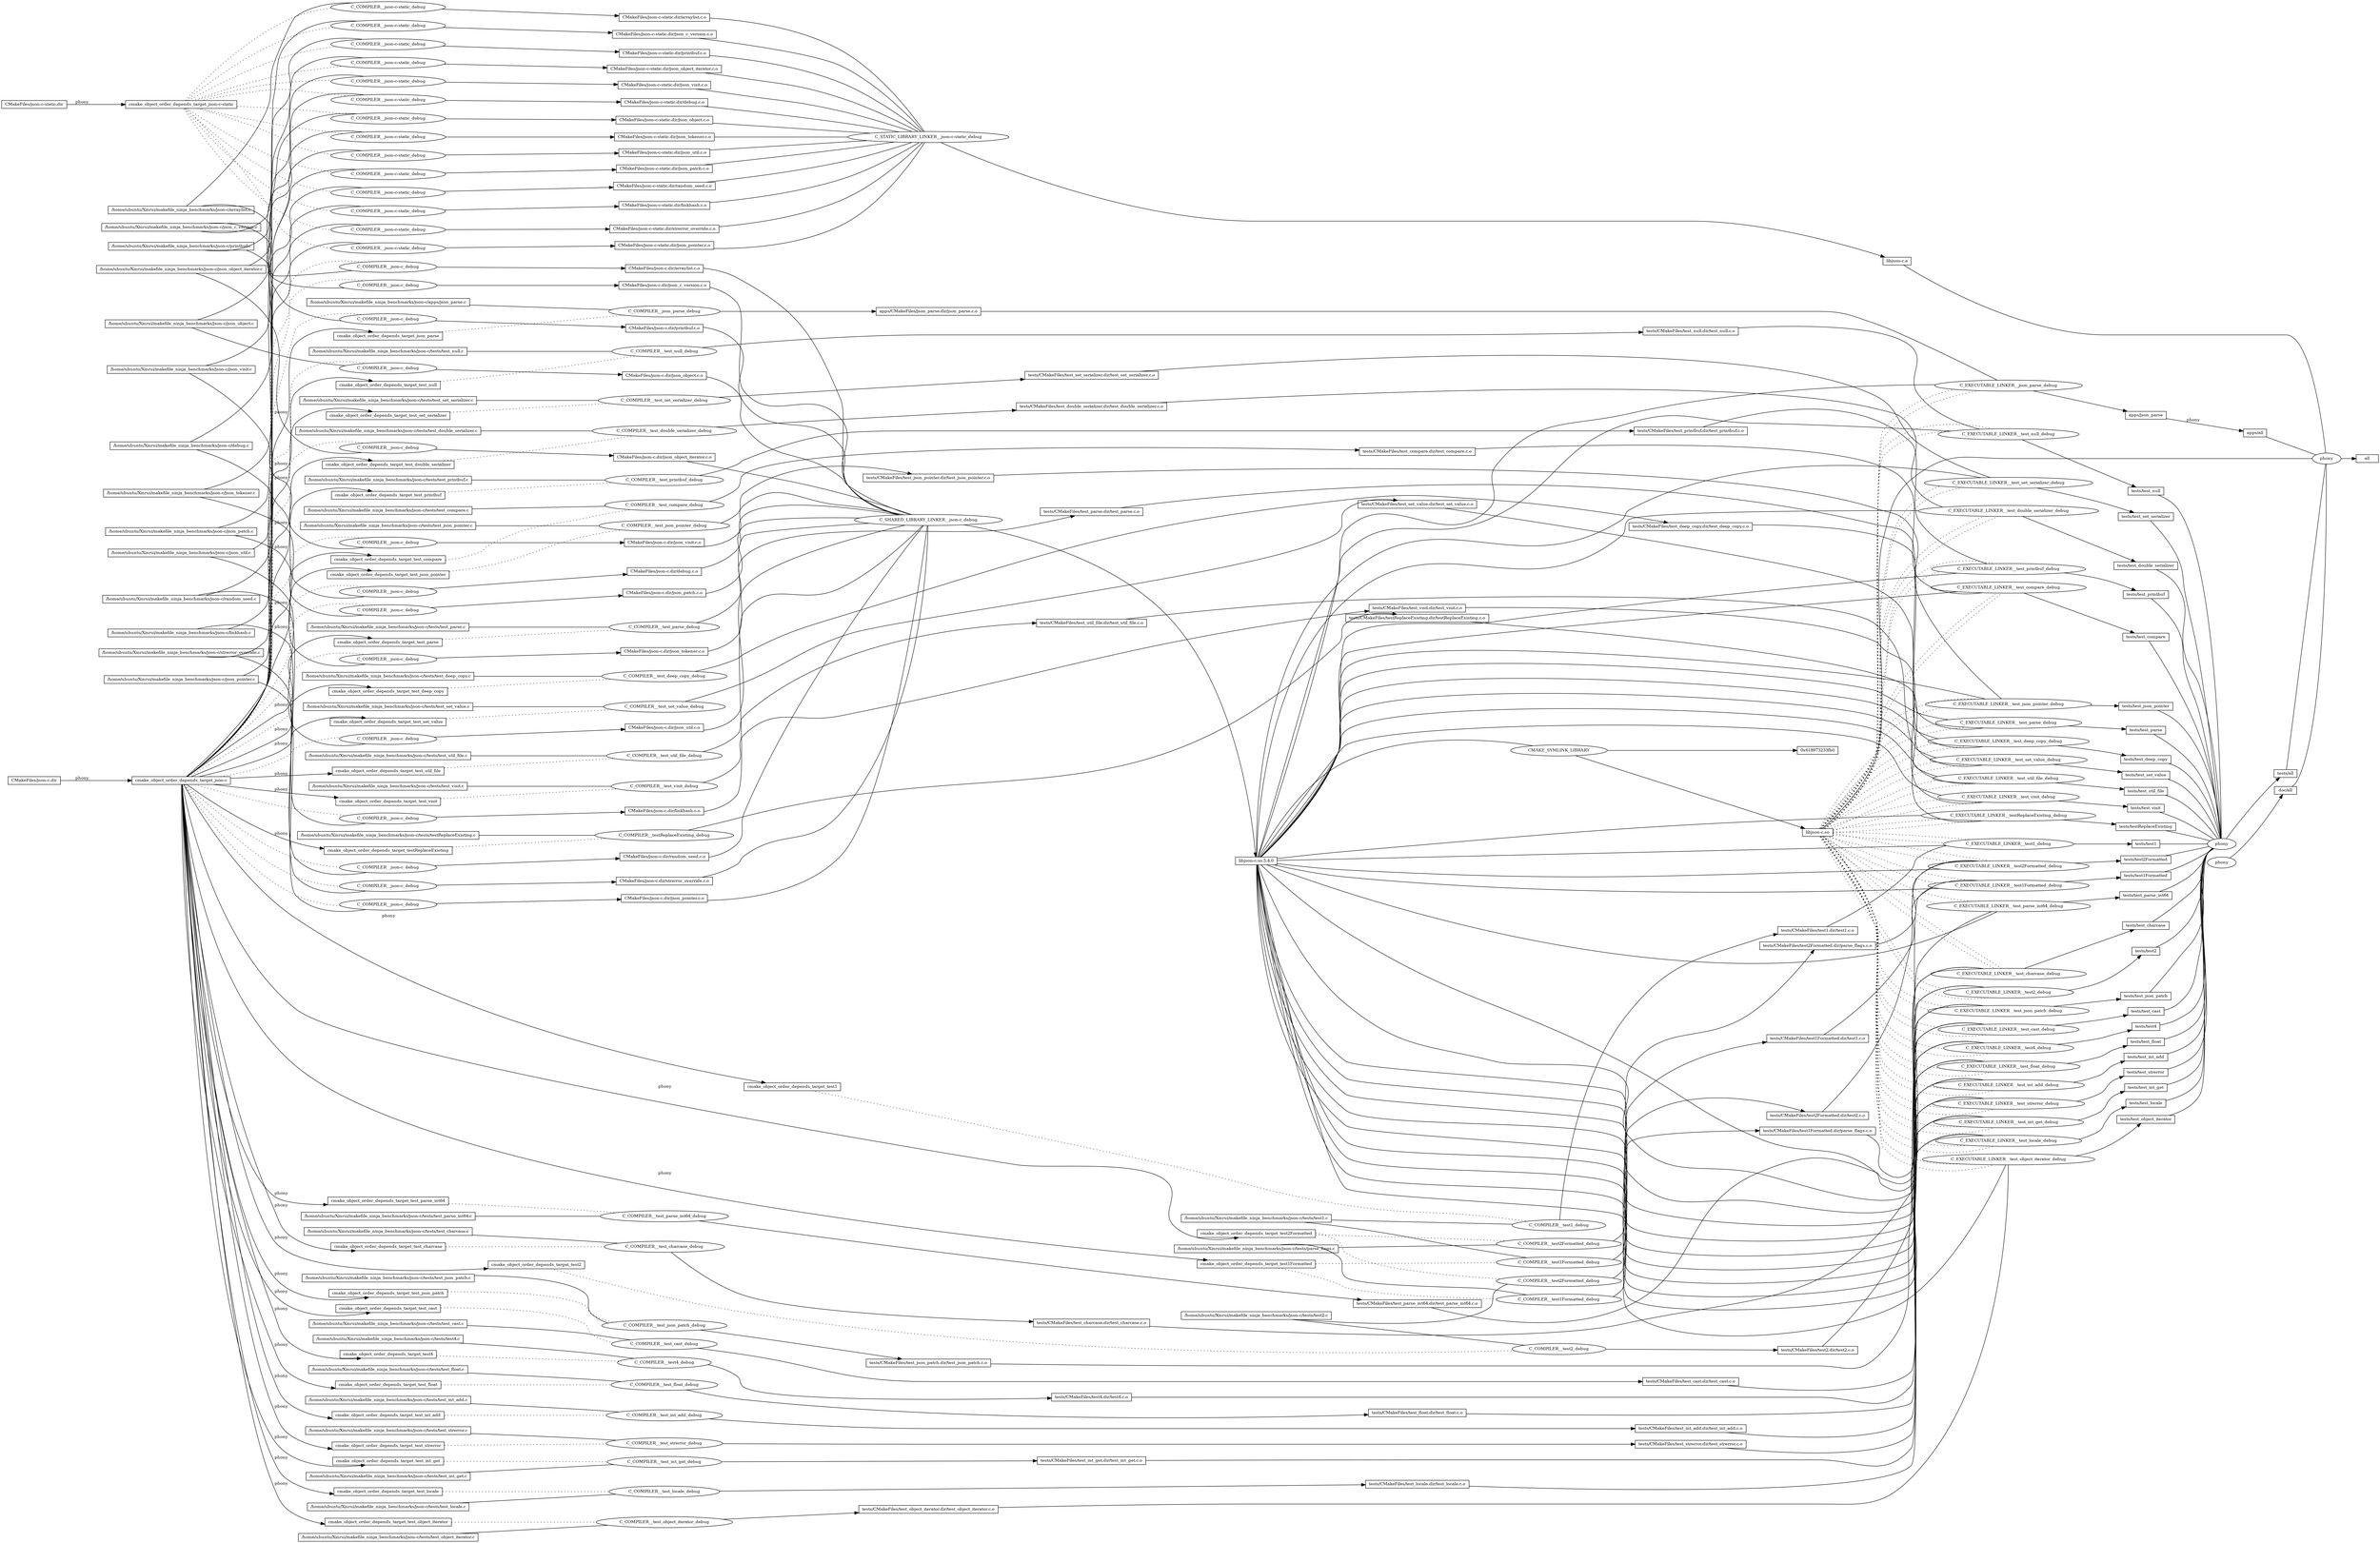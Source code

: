 digraph ninja {
rankdir="LR"
node [fontsize=10, shape=box, height=0.25]
edge [fontsize=10]
"0x61897323d120" [label="all"]
"0x618973279830" [label="phony", shape=ellipse]
"0x618973279830" -> "0x61897323d120"
"0x618973234030" -> "0x618973279830" [arrowhead=none]
"0x61897323c9c0" -> "0x618973279830" [arrowhead=none]
"0x6189732471f0" -> "0x618973279830" [arrowhead=none]
"0x61897326ea20" -> "0x618973279830" [arrowhead=none]
"0x618973273180" -> "0x618973279830" [arrowhead=none]
"0x618973234030" [label="libjson-c.so"]
"0x618973233ee0" [label="CMAKE_SYMLINK_LIBRARY", shape=ellipse]
"0x618973233ee0" -> "0x618973233fb0"
"0x618973233ee0" -> "0x618973234030"
"0x6189732334d0" -> "0x618973233ee0" [arrowhead=none]
"0x6189732334d0" [label="libjson-c.so.5.4.0"]
"0x6189732332e0" [label="C_SHARED_LIBRARY_LINKER__json-c_debug", shape=ellipse]
"0x6189732332e0" -> "0x6189732334d0"
"0x61897322ab50" -> "0x6189732332e0" [arrowhead=none]
"0x61897322b510" -> "0x6189732332e0" [arrowhead=none]
"0x61897322be20" -> "0x6189732332e0" [arrowhead=none]
"0x61897322c990" -> "0x6189732332e0" [arrowhead=none]
"0x61897322d260" -> "0x6189732332e0" [arrowhead=none]
"0x61897322dc20" -> "0x6189732332e0" [arrowhead=none]
"0x61897322e580" -> "0x6189732332e0" [arrowhead=none]
"0x61897322ee90" -> "0x6189732332e0" [arrowhead=none]
"0x61897322f7a0" -> "0x6189732332e0" [arrowhead=none]
"0x618973230140" -> "0x6189732332e0" [arrowhead=none]
"0x618973230a00" -> "0x6189732332e0" [arrowhead=none]
"0x618973231330" -> "0x6189732332e0" [arrowhead=none]
"0x618973231c60" -> "0x6189732332e0" [arrowhead=none]
"0x618973232570" -> "0x6189732332e0" [arrowhead=none]
"0x61897322ab50" [label="CMakeFiles/json-c.dir/arraylist.c.o"]
"0x61897322afa0" [label="C_COMPILER__json-c_debug", shape=ellipse]
"0x61897322afa0" -> "0x61897322ab50"
"0x61897322b0f0" -> "0x61897322afa0" [arrowhead=none]
"0x61897322a600" -> "0x61897322afa0" [arrowhead=none style=dotted]
"0x61897322b0f0" [label="/home/ubuntu/Xinrui/makefile_ninja_benchmarks/json-c/arraylist.c"]
"0x61897322a600" [label="cmake_object_order_depends_target_json-c"]
"0x61897322a720" -> "0x61897322a600" [label=" phony"]
"0x61897322a720" [label="CMakeFiles/json-c.dir"]
"0x61897322b510" [label="CMakeFiles/json-c.dir/debug.c.o"]
"0x61897322b920" [label="C_COMPILER__json-c_debug", shape=ellipse]
"0x61897322b920" -> "0x61897322b510"
"0x61897322ba20" -> "0x61897322b920" [arrowhead=none]
"0x61897322a600" -> "0x61897322b920" [arrowhead=none style=dotted]
"0x61897322ba20" [label="/home/ubuntu/Xinrui/makefile_ninja_benchmarks/json-c/debug.c"]
"0x61897322be20" [label="CMakeFiles/json-c.dir/json_c_version.c.o"]
"0x61897322c210" [label="C_COMPILER__json-c_debug", shape=ellipse]
"0x61897322c210" -> "0x61897322be20"
"0x61897322c530" -> "0x61897322c210" [arrowhead=none]
"0x61897322a600" -> "0x61897322c210" [arrowhead=none style=dotted]
"0x61897322c530" [label="/home/ubuntu/Xinrui/makefile_ninja_benchmarks/json-c/json_c_version.c"]
"0x61897322c990" [label="CMakeFiles/json-c.dir/json_object.c.o"]
"0x61897322cd80" [label="C_COMPILER__json-c_debug", shape=ellipse]
"0x61897322cd80" -> "0x61897322c990"
"0x61897322ce80" -> "0x61897322cd80" [arrowhead=none]
"0x61897322a600" -> "0x61897322cd80" [arrowhead=none style=dotted]
"0x61897322ce80" [label="/home/ubuntu/Xinrui/makefile_ninja_benchmarks/json-c/json_object.c"]
"0x61897322d260" [label="CMakeFiles/json-c.dir/json_object_iterator.c.o"]
"0x61897322d670" [label="C_COMPILER__json-c_debug", shape=ellipse]
"0x61897322d670" -> "0x61897322d260"
"0x61897322d840" -> "0x61897322d670" [arrowhead=none]
"0x61897322a600" -> "0x61897322d670" [arrowhead=none style=dotted]
"0x61897322d840" [label="/home/ubuntu/Xinrui/makefile_ninja_benchmarks/json-c/json_object_iterator.c"]
"0x61897322dc20" [label="CMakeFiles/json-c.dir/json_tokener.c.o"]
"0x61897322e030" [label="C_COMPILER__json-c_debug", shape=ellipse]
"0x61897322e030" -> "0x61897322dc20"
"0x61897322e180" -> "0x61897322e030" [arrowhead=none]
"0x61897322a600" -> "0x61897322e030" [arrowhead=none style=dotted]
"0x61897322e180" [label="/home/ubuntu/Xinrui/makefile_ninja_benchmarks/json-c/json_tokener.c"]
"0x61897322e580" [label="CMakeFiles/json-c.dir/json_util.c.o"]
"0x61897322e990" [label="C_COMPILER__json-c_debug", shape=ellipse]
"0x61897322e990" -> "0x61897322e580"
"0x61897322ea90" -> "0x61897322e990" [arrowhead=none]
"0x61897322a600" -> "0x61897322e990" [arrowhead=none style=dotted]
"0x61897322ea90" [label="/home/ubuntu/Xinrui/makefile_ninja_benchmarks/json-c/json_util.c"]
"0x61897322ee90" [label="CMakeFiles/json-c.dir/json_visit.c.o"]
"0x61897322f2a0" [label="C_COMPILER__json-c_debug", shape=ellipse]
"0x61897322f2a0" -> "0x61897322ee90"
"0x61897322f3a0" -> "0x61897322f2a0" [arrowhead=none]
"0x61897322a600" -> "0x61897322f2a0" [arrowhead=none style=dotted]
"0x61897322f3a0" [label="/home/ubuntu/Xinrui/makefile_ninja_benchmarks/json-c/json_visit.c"]
"0x61897322f7a0" [label="CMakeFiles/json-c.dir/linkhash.c.o"]
"0x61897322fbb0" [label="C_COMPILER__json-c_debug", shape=ellipse]
"0x61897322fbb0" -> "0x61897322f7a0"
"0x61897322fcb0" -> "0x61897322fbb0" [arrowhead=none]
"0x61897322a600" -> "0x61897322fbb0" [arrowhead=none style=dotted]
"0x61897322fcb0" [label="/home/ubuntu/Xinrui/makefile_ninja_benchmarks/json-c/linkhash.c"]
"0x618973230140" [label="CMakeFiles/json-c.dir/printbuf.c.o"]
"0x618973230550" [label="C_COMPILER__json-c_debug", shape=ellipse]
"0x618973230550" -> "0x618973230140"
"0x618973230650" -> "0x618973230550" [arrowhead=none]
"0x61897322a600" -> "0x618973230550" [arrowhead=none style=dotted]
"0x618973230650" [label="/home/ubuntu/Xinrui/makefile_ninja_benchmarks/json-c/printbuf.c"]
"0x618973230a00" [label="CMakeFiles/json-c.dir/random_seed.c.o"]
"0x618973230e10" [label="C_COMPILER__json-c_debug", shape=ellipse]
"0x618973230e10" -> "0x618973230a00"
"0x618973230f10" -> "0x618973230e10" [arrowhead=none]
"0x61897322a600" -> "0x618973230e10" [arrowhead=none style=dotted]
"0x618973230f10" [label="/home/ubuntu/Xinrui/makefile_ninja_benchmarks/json-c/random_seed.c"]
"0x618973231330" [label="CMakeFiles/json-c.dir/strerror_override.c.o"]
"0x618973231740" [label="C_COMPILER__json-c_debug", shape=ellipse]
"0x618973231740" -> "0x618973231330"
"0x618973231850" -> "0x618973231740" [arrowhead=none]
"0x61897322a600" -> "0x618973231740" [arrowhead=none style=dotted]
"0x618973231850" [label="/home/ubuntu/Xinrui/makefile_ninja_benchmarks/json-c/strerror_override.c"]
"0x618973231c60" [label="CMakeFiles/json-c.dir/json_pointer.c.o"]
"0x618973232070" [label="C_COMPILER__json-c_debug", shape=ellipse]
"0x618973232070" -> "0x618973231c60"
"0x618973232170" -> "0x618973232070" [arrowhead=none]
"0x61897322a600" -> "0x618973232070" [arrowhead=none style=dotted]
"0x618973232170" [label="/home/ubuntu/Xinrui/makefile_ninja_benchmarks/json-c/json_pointer.c"]
"0x618973232570" [label="CMakeFiles/json-c.dir/json_patch.c.o"]
"0x618973232980" [label="C_COMPILER__json-c_debug", shape=ellipse]
"0x618973232980" -> "0x618973232570"
"0x618973232a80" -> "0x618973232980" [arrowhead=none]
"0x61897322a600" -> "0x618973232980" [arrowhead=none style=dotted]
"0x618973232a80" [label="/home/ubuntu/Xinrui/makefile_ninja_benchmarks/json-c/json_patch.c"]
"0x61897323c9c0" [label="libjson-c.a"]
"0x61897323c420" [label="C_STATIC_LIBRARY_LINKER__json-c-static_debug", shape=ellipse]
"0x61897323c420" -> "0x61897323c9c0"
"0x6189732345f0" -> "0x61897323c420" [arrowhead=none]
"0x618973234d90" -> "0x61897323c420" [arrowhead=none]
"0x618973235570" -> "0x61897323c420" [arrowhead=none]
"0x618973235d30" -> "0x61897323c420" [arrowhead=none]
"0x6189732364d0" -> "0x61897323c420" [arrowhead=none]
"0x618973236cf0" -> "0x61897323c420" [arrowhead=none]
"0x6189732374e0" -> "0x61897323c420" [arrowhead=none]
"0x618973237d00" -> "0x61897323c420" [arrowhead=none]
"0x618973238520" -> "0x61897323c420" [arrowhead=none]
"0x618973238dd0" -> "0x61897323c420" [arrowhead=none]
"0x61897320c2f0" -> "0x61897323c420" [arrowhead=none]
"0x61897323abb0" -> "0x61897323c420" [arrowhead=none]
"0x61897323b3d0" -> "0x61897323c420" [arrowhead=none]
"0x61897323bbf0" -> "0x61897323c420" [arrowhead=none]
"0x6189732345f0" [label="CMakeFiles/json-c-static.dir/arraylist.c.o"]
"0x618973234990" [label="C_COMPILER__json-c-static_debug", shape=ellipse]
"0x618973234990" -> "0x6189732345f0"
"0x61897322b0f0" -> "0x618973234990" [arrowhead=none]
"0x6189732341c0" -> "0x618973234990" [arrowhead=none style=dotted]
"0x6189732341c0" [label="cmake_object_order_depends_target_json-c-static"]
"0x618973234260" -> "0x6189732341c0" [label=" phony"]
"0x618973234260" [label="CMakeFiles/json-c-static.dir"]
"0x618973234d90" [label="CMakeFiles/json-c-static.dir/debug.c.o"]
"0x618973235130" [label="C_COMPILER__json-c-static_debug", shape=ellipse]
"0x618973235130" -> "0x618973234d90"
"0x61897322ba20" -> "0x618973235130" [arrowhead=none]
"0x6189732341c0" -> "0x618973235130" [arrowhead=none style=dotted]
"0x618973235570" [label="CMakeFiles/json-c-static.dir/json_c_version.c.o"]
"0x6189732358f0" [label="C_COMPILER__json-c-static_debug", shape=ellipse]
"0x6189732358f0" -> "0x618973235570"
"0x61897322c530" -> "0x6189732358f0" [arrowhead=none]
"0x6189732341c0" -> "0x6189732358f0" [arrowhead=none style=dotted]
"0x618973235d30" [label="CMakeFiles/json-c-static.dir/json_object.c.o"]
"0x6189732360b0" [label="C_COMPILER__json-c-static_debug", shape=ellipse]
"0x6189732360b0" -> "0x618973235d30"
"0x61897322ce80" -> "0x6189732360b0" [arrowhead=none]
"0x6189732341c0" -> "0x6189732360b0" [arrowhead=none style=dotted]
"0x6189732364d0" [label="CMakeFiles/json-c-static.dir/json_object_iterator.c.o"]
"0x6189732368b0" [label="C_COMPILER__json-c-static_debug", shape=ellipse]
"0x6189732368b0" -> "0x6189732364d0"
"0x61897322d840" -> "0x6189732368b0" [arrowhead=none]
"0x6189732341c0" -> "0x6189732368b0" [arrowhead=none style=dotted]
"0x618973236cf0" [label="CMakeFiles/json-c-static.dir/json_tokener.c.o"]
"0x6189732370a0" [label="C_COMPILER__json-c-static_debug", shape=ellipse]
"0x6189732370a0" -> "0x618973236cf0"
"0x61897322e180" -> "0x6189732370a0" [arrowhead=none]
"0x6189732341c0" -> "0x6189732370a0" [arrowhead=none style=dotted]
"0x6189732374e0" [label="CMakeFiles/json-c-static.dir/json_util.c.o"]
"0x6189732378c0" [label="C_COMPILER__json-c-static_debug", shape=ellipse]
"0x6189732378c0" -> "0x6189732374e0"
"0x61897322ea90" -> "0x6189732378c0" [arrowhead=none]
"0x6189732341c0" -> "0x6189732378c0" [arrowhead=none style=dotted]
"0x618973237d00" [label="CMakeFiles/json-c-static.dir/json_visit.c.o"]
"0x6189732380e0" [label="C_COMPILER__json-c-static_debug", shape=ellipse]
"0x6189732380e0" -> "0x618973237d00"
"0x61897322f3a0" -> "0x6189732380e0" [arrowhead=none]
"0x6189732341c0" -> "0x6189732380e0" [arrowhead=none style=dotted]
"0x618973238520" [label="CMakeFiles/json-c-static.dir/linkhash.c.o"]
"0x618973238900" [label="C_COMPILER__json-c-static_debug", shape=ellipse]
"0x618973238900" -> "0x618973238520"
"0x61897322fcb0" -> "0x618973238900" [arrowhead=none]
"0x6189732341c0" -> "0x618973238900" [arrowhead=none style=dotted]
"0x618973238dd0" [label="CMakeFiles/json-c-static.dir/printbuf.c.o"]
"0x6189732391b0" [label="C_COMPILER__json-c-static_debug", shape=ellipse]
"0x6189732391b0" -> "0x618973238dd0"
"0x618973230650" -> "0x6189732391b0" [arrowhead=none]
"0x6189732341c0" -> "0x6189732391b0" [arrowhead=none style=dotted]
"0x61897320c2f0" [label="CMakeFiles/json-c-static.dir/random_seed.c.o"]
"0x61897323a770" [label="C_COMPILER__json-c-static_debug", shape=ellipse]
"0x61897323a770" -> "0x61897320c2f0"
"0x618973230f10" -> "0x61897323a770" [arrowhead=none]
"0x6189732341c0" -> "0x61897323a770" [arrowhead=none style=dotted]
"0x61897323abb0" [label="CMakeFiles/json-c-static.dir/strerror_override.c.o"]
"0x61897323af90" [label="C_COMPILER__json-c-static_debug", shape=ellipse]
"0x61897323af90" -> "0x61897323abb0"
"0x618973231850" -> "0x61897323af90" [arrowhead=none]
"0x6189732341c0" -> "0x61897323af90" [arrowhead=none style=dotted]
"0x61897323b3d0" [label="CMakeFiles/json-c-static.dir/json_pointer.c.o"]
"0x61897323b7b0" [label="C_COMPILER__json-c-static_debug", shape=ellipse]
"0x61897323b7b0" -> "0x61897323b3d0"
"0x618973232170" -> "0x61897323b7b0" [arrowhead=none]
"0x6189732341c0" -> "0x61897323b7b0" [arrowhead=none style=dotted]
"0x61897323bbf0" [label="CMakeFiles/json-c-static.dir/json_patch.c.o"]
"0x61897323bfd0" [label="C_COMPILER__json-c-static_debug", shape=ellipse]
"0x61897323bfd0" -> "0x61897323bbf0"
"0x618973232a80" -> "0x61897323bfd0" [arrowhead=none]
"0x6189732341c0" -> "0x61897323bfd0" [arrowhead=none style=dotted]
"0x6189732471f0" [label="doc/all"]
"0x6189732799f0" [label="phony", shape=ellipse]
"0x6189732799f0" -> "0x6189732471f0"
"0x61897326ea20" [label="tests/all"]
"0x61897327a4e0" [label="phony", shape=ellipse]
"0x61897327a4e0" -> "0x61897326ea20"
"0x61897324c890" -> "0x61897327a4e0" [arrowhead=none]
"0x61897324e4b0" -> "0x61897327a4e0" [arrowhead=none]
"0x61897324f970" -> "0x61897327a4e0" [arrowhead=none]
"0x618973250ab0" -> "0x61897327a4e0" [arrowhead=none]
"0x618973251d80" -> "0x61897327a4e0" [arrowhead=none]
"0x618973253030" -> "0x61897327a4e0" [arrowhead=none]
"0x618973254390" -> "0x61897327a4e0" [arrowhead=none]
"0x618973229b00" -> "0x61897327a4e0" [arrowhead=none]
"0x618973258610" -> "0x61897327a4e0" [arrowhead=none]
"0x618973259a30" -> "0x61897327a4e0" [arrowhead=none]
"0x61897325ade0" -> "0x61897327a4e0" [arrowhead=none]
"0x61897325c160" -> "0x61897327a4e0" [arrowhead=none]
"0x61897325d4b0" -> "0x61897327a4e0" [arrowhead=none]
"0x61897325e800" -> "0x61897327a4e0" [arrowhead=none]
"0x61897325fb50" -> "0x61897327a4e0" [arrowhead=none]
"0x618973260e20" -> "0x61897327a4e0" [arrowhead=none]
"0x618973262290" -> "0x61897327a4e0" [arrowhead=none]
"0x6189732634f0" -> "0x61897327a4e0" [arrowhead=none]
"0x618973264910" -> "0x61897327a4e0" [arrowhead=none]
"0x618973265c80" -> "0x61897327a4e0" [arrowhead=none]
"0x618973267020" -> "0x61897327a4e0" [arrowhead=none]
"0x618973268340" -> "0x61897327a4e0" [arrowhead=none]
"0x6189732696d0" -> "0x61897327a4e0" [arrowhead=none]
"0x61897326aa60" -> "0x61897327a4e0" [arrowhead=none]
"0x61897326bda0" -> "0x61897327a4e0" [arrowhead=none]
"0x61897326d1a0" -> "0x61897327a4e0" [arrowhead=none]
"0x61897326e510" -> "0x61897327a4e0" [arrowhead=none]
"0x61897324c890" [label="tests/test1Formatted"]
"0x61897324b9e0" [label="C_EXECUTABLE_LINKER__test1Formatted_debug", shape=ellipse]
"0x61897324b9e0" -> "0x61897324c890"
"0x61897324a790" -> "0x61897324b9e0" [arrowhead=none]
"0x61897324b220" -> "0x61897324b9e0" [arrowhead=none]
"0x6189732334d0" -> "0x61897324b9e0" [arrowhead=none]
"0x618973234030" -> "0x61897324b9e0" [arrowhead=none style=dotted]
"0x618973234030" -> "0x61897324b9e0" [arrowhead=none style=dotted]
"0x61897324a790" [label="tests/CMakeFiles/test1Formatted.dir/test1.c.o"]
"0x61897324acf0" [label="C_COMPILER__test1Formatted_debug", shape=ellipse]
"0x61897324acf0" -> "0x61897324a790"
"0x61897324ae20" -> "0x61897324acf0" [arrowhead=none]
"0x61897324a3c0" -> "0x61897324acf0" [arrowhead=none style=dotted]
"0x61897324ae20" [label="/home/ubuntu/Xinrui/makefile_ninja_benchmarks/json-c/tests/test1.c"]
"0x61897324a3c0" [label="cmake_object_order_depends_target_test1Formatted"]
"0x61897322a600" -> "0x61897324a3c0" [label=" phony"]
"0x61897324b220" [label="tests/CMakeFiles/test1Formatted.dir/parse_flags.c.o"]
"0x61897324b6b0" [label="C_COMPILER__test1Formatted_debug", shape=ellipse]
"0x61897324b6b0" -> "0x61897324b220"
"0x61897324b840" -> "0x61897324b6b0" [arrowhead=none]
"0x61897324a3c0" -> "0x61897324b6b0" [arrowhead=none style=dotted]
"0x61897324b840" [label="/home/ubuntu/Xinrui/makefile_ninja_benchmarks/json-c/tests/parse_flags.c"]
"0x61897324e4b0" [label="tests/test2Formatted"]
"0x61897324de10" [label="C_EXECUTABLE_LINKER__test2Formatted_debug", shape=ellipse]
"0x61897324de10" -> "0x61897324e4b0"
"0x61897324cdf0" -> "0x61897324de10" [arrowhead=none]
"0x61897324d7b0" -> "0x61897324de10" [arrowhead=none]
"0x6189732334d0" -> "0x61897324de10" [arrowhead=none]
"0x618973234030" -> "0x61897324de10" [arrowhead=none style=dotted]
"0x618973234030" -> "0x61897324de10" [arrowhead=none style=dotted]
"0x61897324cdf0" [label="tests/CMakeFiles/test2Formatted.dir/test2.c.o"]
"0x61897324d280" [label="C_COMPILER__test2Formatted_debug", shape=ellipse]
"0x61897324d280" -> "0x61897324cdf0"
"0x61897324d3b0" -> "0x61897324d280" [arrowhead=none]
"0x61897324ca20" -> "0x61897324d280" [arrowhead=none style=dotted]
"0x61897324d3b0" [label="/home/ubuntu/Xinrui/makefile_ninja_benchmarks/json-c/tests/test2.c"]
"0x61897324ca20" [label="cmake_object_order_depends_target_test2Formatted"]
"0x61897322a600" -> "0x61897324ca20" [label=" phony"]
"0x61897324d7b0" [label="tests/CMakeFiles/test2Formatted.dir/parse_flags.c.o"]
"0x61897324dc40" [label="C_COMPILER__test2Formatted_debug", shape=ellipse]
"0x61897324dc40" -> "0x61897324d7b0"
"0x61897324b840" -> "0x61897324dc40" [arrowhead=none]
"0x61897324ca20" -> "0x61897324dc40" [arrowhead=none style=dotted]
"0x61897324f970" [label="tests/test1"]
"0x61897324f350" [label="C_EXECUTABLE_LINKER__test1_debug", shape=ellipse]
"0x61897324f350" -> "0x61897324f970"
"0x61897324ea70" -> "0x61897324f350" [arrowhead=none]
"0x6189732334d0" -> "0x61897324f350" [arrowhead=none]
"0x618973234030" -> "0x61897324f350" [arrowhead=none style=dotted]
"0x618973234030" -> "0x61897324f350" [arrowhead=none style=dotted]
"0x61897324ea70" [label="tests/CMakeFiles/test1.dir/test1.c.o"]
"0x61897324f1c0" [label="C_COMPILER__test1_debug", shape=ellipse]
"0x61897324f1c0" -> "0x61897324ea70"
"0x61897324ae20" -> "0x61897324f1c0" [arrowhead=none]
"0x61897324e680" -> "0x61897324f1c0" [arrowhead=none style=dotted]
"0x61897324e680" [label="cmake_object_order_depends_target_test1"]
"0x61897322a600" -> "0x61897324e680" [label=" phony"]
"0x618973250ab0" [label="tests/test2"]
"0x618973250490" [label="C_EXECUTABLE_LINKER__test2_debug", shape=ellipse]
"0x618973250490" -> "0x618973250ab0"
"0x61897324fe60" -> "0x618973250490" [arrowhead=none]
"0x6189732334d0" -> "0x618973250490" [arrowhead=none]
"0x618973234030" -> "0x618973250490" [arrowhead=none style=dotted]
"0x618973234030" -> "0x618973250490" [arrowhead=none style=dotted]
"0x61897324fe60" [label="tests/CMakeFiles/test2.dir/test2.c.o"]
"0x618973250300" [label="C_COMPILER__test2_debug", shape=ellipse]
"0x618973250300" -> "0x61897324fe60"
"0x61897324d3b0" -> "0x618973250300" [arrowhead=none]
"0x61897324fae0" -> "0x618973250300" [arrowhead=none style=dotted]
"0x61897324fae0" [label="cmake_object_order_depends_target_test2"]
"0x61897322a600" -> "0x61897324fae0" [label=" phony"]
"0x618973251d80" [label="tests/test4"]
"0x618973251760" [label="C_EXECUTABLE_LINKER__test4_debug", shape=ellipse]
"0x618973251760" -> "0x618973251d80"
"0x618973250ff0" -> "0x618973251760" [arrowhead=none]
"0x6189732334d0" -> "0x618973251760" [arrowhead=none]
"0x618973234030" -> "0x618973251760" [arrowhead=none style=dotted]
"0x618973234030" -> "0x618973251760" [arrowhead=none style=dotted]
"0x618973250ff0" [label="tests/CMakeFiles/test4.dir/test4.c.o"]
"0x618973251490" [label="C_COMPILER__test4_debug", shape=ellipse]
"0x618973251490" -> "0x618973250ff0"
"0x6189732515d0" -> "0x618973251490" [arrowhead=none]
"0x618973250c20" -> "0x618973251490" [arrowhead=none style=dotted]
"0x6189732515d0" [label="/home/ubuntu/Xinrui/makefile_ninja_benchmarks/json-c/tests/test4.c"]
"0x618973250c20" [label="cmake_object_order_depends_target_test4"]
"0x61897322a600" -> "0x618973250c20" [label=" phony"]
"0x618973253030" [label="tests/testReplaceExisting"]
"0x6189732529c0" [label="C_EXECUTABLE_LINKER__testReplaceExisting_debug", shape=ellipse]
"0x6189732529c0" -> "0x618973253030"
"0x618973252280" -> "0x6189732529c0" [arrowhead=none]
"0x6189732334d0" -> "0x6189732529c0" [arrowhead=none]
"0x618973234030" -> "0x6189732529c0" [arrowhead=none style=dotted]
"0x618973234030" -> "0x6189732529c0" [arrowhead=none style=dotted]
"0x618973252280" [label="tests/CMakeFiles/testReplaceExisting.dir/testReplaceExisting.c.o"]
"0x6189732526e0" [label="C_COMPILER__testReplaceExisting_debug", shape=ellipse]
"0x6189732526e0" -> "0x618973252280"
"0x618973252820" -> "0x6189732526e0" [arrowhead=none]
"0x618973251ef0" -> "0x6189732526e0" [arrowhead=none style=dotted]
"0x618973252820" [label="/home/ubuntu/Xinrui/makefile_ninja_benchmarks/json-c/tests/testReplaceExisting.c"]
"0x618973251ef0" [label="cmake_object_order_depends_target_testReplaceExisting"]
"0x61897322a600" -> "0x618973251ef0" [label=" phony"]
"0x618973254390" [label="tests/test_cast"]
"0x618973253d40" [label="C_EXECUTABLE_LINKER__test_cast_debug", shape=ellipse]
"0x618973253d40" -> "0x618973254390"
"0x6189732535e0" -> "0x618973253d40" [arrowhead=none]
"0x6189732334d0" -> "0x618973253d40" [arrowhead=none]
"0x618973234030" -> "0x618973253d40" [arrowhead=none style=dotted]
"0x618973234030" -> "0x618973253d40" [arrowhead=none style=dotted]
"0x6189732535e0" [label="tests/CMakeFiles/test_cast.dir/test_cast.c.o"]
"0x618973253aa0" [label="C_COMPILER__test_cast_debug", shape=ellipse]
"0x618973253aa0" -> "0x6189732535e0"
"0x618973253bb0" -> "0x618973253aa0" [arrowhead=none]
"0x618973253210" -> "0x618973253aa0" [arrowhead=none style=dotted]
"0x618973253bb0" [label="/home/ubuntu/Xinrui/makefile_ninja_benchmarks/json-c/tests/test_cast.c"]
"0x618973253210" [label="cmake_object_order_depends_target_test_cast"]
"0x61897322a600" -> "0x618973253210" [label=" phony"]
"0x618973229b00" [label="tests/test_charcase"]
"0x61897323a3a0" [label="C_EXECUTABLE_LINKER__test_charcase_debug", shape=ellipse]
"0x61897323a3a0" -> "0x618973229b00"
"0x6189732548d0" -> "0x61897323a3a0" [arrowhead=none]
"0x6189732334d0" -> "0x61897323a3a0" [arrowhead=none]
"0x618973234030" -> "0x61897323a3a0" [arrowhead=none style=dotted]
"0x618973234030" -> "0x61897323a3a0" [arrowhead=none style=dotted]
"0x6189732548d0" [label="tests/CMakeFiles/test_charcase.dir/test_charcase.c.o"]
"0x618973254d90" [label="C_COMPILER__test_charcase_debug", shape=ellipse]
"0x618973254d90" -> "0x6189732548d0"
"0x618973254ea0" -> "0x618973254d90" [arrowhead=none]
"0x618973254500" -> "0x618973254d90" [arrowhead=none style=dotted]
"0x618973254ea0" [label="/home/ubuntu/Xinrui/makefile_ninja_benchmarks/json-c/tests/test_charcase.c"]
"0x618973254500" [label="cmake_object_order_depends_target_test_charcase"]
"0x61897322a600" -> "0x618973254500" [label=" phony"]
"0x618973258610" [label="tests/test_compare"]
"0x618973257f80" [label="C_EXECUTABLE_LINKER__test_compare_debug", shape=ellipse]
"0x618973257f80" -> "0x618973258610"
"0x6189732577b0" -> "0x618973257f80" [arrowhead=none]
"0x6189732334d0" -> "0x618973257f80" [arrowhead=none]
"0x618973234030" -> "0x618973257f80" [arrowhead=none style=dotted]
"0x618973234030" -> "0x618973257f80" [arrowhead=none style=dotted]
"0x6189732577b0" [label="tests/CMakeFiles/test_compare.dir/test_compare.c.o"]
"0x618973257ca0" [label="C_COMPILER__test_compare_debug", shape=ellipse]
"0x618973257ca0" -> "0x6189732577b0"
"0x618973257db0" -> "0x618973257ca0" [arrowhead=none]
"0x618973229c50" -> "0x618973257ca0" [arrowhead=none style=dotted]
"0x618973257db0" [label="/home/ubuntu/Xinrui/makefile_ninja_benchmarks/json-c/tests/test_compare.c"]
"0x618973229c50" [label="cmake_object_order_depends_target_test_compare"]
"0x61897322a600" -> "0x618973229c50" [label=" phony"]
"0x618973259a30" [label="tests/test_deep_copy"]
"0x618973259370" [label="C_EXECUTABLE_LINKER__test_deep_copy_debug", shape=ellipse]
"0x618973259370" -> "0x618973259a30"
"0x618973258af0" -> "0x618973259370" [arrowhead=none]
"0x6189732334d0" -> "0x618973259370" [arrowhead=none]
"0x618973234030" -> "0x618973259370" [arrowhead=none style=dotted]
"0x618973234030" -> "0x618973259370" [arrowhead=none style=dotted]
"0x618973258af0" [label="tests/CMakeFiles/test_deep_copy.dir/test_deep_copy.c.o"]
"0x6189732590a0" [label="C_COMPILER__test_deep_copy_debug", shape=ellipse]
"0x6189732590a0" -> "0x618973258af0"
"0x6189732591d0" -> "0x6189732590a0" [arrowhead=none]
"0x618973258760" -> "0x6189732590a0" [arrowhead=none style=dotted]
"0x6189732591d0" [label="/home/ubuntu/Xinrui/makefile_ninja_benchmarks/json-c/tests/test_deep_copy.c"]
"0x618973258760" [label="cmake_object_order_depends_target_test_deep_copy"]
"0x61897322a600" -> "0x618973258760" [label=" phony"]
"0x61897325ade0" [label="tests/test_double_serializer"]
"0x61897325a740" [label="C_EXECUTABLE_LINKER__test_double_serializer_debug", shape=ellipse]
"0x61897325a740" -> "0x61897325ade0"
"0x618973259f80" -> "0x61897325a740" [arrowhead=none]
"0x6189732334d0" -> "0x61897325a740" [arrowhead=none]
"0x618973234030" -> "0x61897325a740" [arrowhead=none style=dotted]
"0x618973234030" -> "0x61897325a740" [arrowhead=none style=dotted]
"0x618973259f80" [label="tests/CMakeFiles/test_double_serializer.dir/test_double_serializer.c.o"]
"0x61897325a3e0" [label="C_COMPILER__test_double_serializer_debug", shape=ellipse]
"0x61897325a3e0" -> "0x618973259f80"
"0x61897325a570" -> "0x61897325a3e0" [arrowhead=none]
"0x618973259b80" -> "0x61897325a3e0" [arrowhead=none style=dotted]
"0x61897325a570" [label="/home/ubuntu/Xinrui/makefile_ninja_benchmarks/json-c/tests/test_double_serializer.c"]
"0x618973259b80" [label="cmake_object_order_depends_target_test_double_serializer"]
"0x61897322a600" -> "0x618973259b80" [label=" phony"]
"0x61897325c160" [label="tests/test_float"]
"0x61897325bad0" [label="C_EXECUTABLE_LINKER__test_float_debug", shape=ellipse]
"0x61897325bad0" -> "0x61897325c160"
"0x61897325b390" -> "0x61897325bad0" [arrowhead=none]
"0x6189732334d0" -> "0x61897325bad0" [arrowhead=none]
"0x618973234030" -> "0x61897325bad0" [arrowhead=none style=dotted]
"0x618973234030" -> "0x61897325bad0" [arrowhead=none style=dotted]
"0x61897325b390" [label="tests/CMakeFiles/test_float.dir/test_float.c.o"]
"0x61897325b850" [label="C_COMPILER__test_float_debug", shape=ellipse]
"0x61897325b850" -> "0x61897325b390"
"0x61897325b960" -> "0x61897325b850" [arrowhead=none]
"0x61897325afc0" -> "0x61897325b850" [arrowhead=none style=dotted]
"0x61897325b960" [label="/home/ubuntu/Xinrui/makefile_ninja_benchmarks/json-c/tests/test_float.c"]
"0x61897325afc0" [label="cmake_object_order_depends_target_test_float"]
"0x61897322a600" -> "0x61897325afc0" [label=" phony"]
"0x61897325d4b0" [label="tests/test_int_add"]
"0x61897325ce20" [label="C_EXECUTABLE_LINKER__test_int_add_debug", shape=ellipse]
"0x61897325ce20" -> "0x61897325d4b0"
"0x61897325c680" -> "0x61897325ce20" [arrowhead=none]
"0x6189732334d0" -> "0x61897325ce20" [arrowhead=none]
"0x618973234030" -> "0x61897325ce20" [arrowhead=none style=dotted]
"0x618973234030" -> "0x61897325ce20" [arrowhead=none style=dotted]
"0x61897325c680" [label="tests/CMakeFiles/test_int_add.dir/test_int_add.c.o"]
"0x61897325cb40" [label="C_COMPILER__test_int_add_debug", shape=ellipse]
"0x61897325cb40" -> "0x61897325c680"
"0x61897325cc50" -> "0x61897325cb40" [arrowhead=none]
"0x61897325c2b0" -> "0x61897325cb40" [arrowhead=none style=dotted]
"0x61897325cc50" [label="/home/ubuntu/Xinrui/makefile_ninja_benchmarks/json-c/tests/test_int_add.c"]
"0x61897325c2b0" [label="cmake_object_order_depends_target_test_int_add"]
"0x61897322a600" -> "0x61897325c2b0" [label=" phony"]
"0x61897325e800" [label="tests/test_int_get"]
"0x61897325e170" [label="C_EXECUTABLE_LINKER__test_int_get_debug", shape=ellipse]
"0x61897325e170" -> "0x61897325e800"
"0x61897325d9d0" -> "0x61897325e170" [arrowhead=none]
"0x6189732334d0" -> "0x61897325e170" [arrowhead=none]
"0x618973234030" -> "0x61897325e170" [arrowhead=none style=dotted]
"0x618973234030" -> "0x61897325e170" [arrowhead=none style=dotted]
"0x61897325d9d0" [label="tests/CMakeFiles/test_int_get.dir/test_int_get.c.o"]
"0x61897325de90" [label="C_COMPILER__test_int_get_debug", shape=ellipse]
"0x61897325de90" -> "0x61897325d9d0"
"0x61897325dfa0" -> "0x61897325de90" [arrowhead=none]
"0x61897325d600" -> "0x61897325de90" [arrowhead=none style=dotted]
"0x61897325dfa0" [label="/home/ubuntu/Xinrui/makefile_ninja_benchmarks/json-c/tests/test_int_get.c"]
"0x61897325d600" [label="cmake_object_order_depends_target_test_int_get"]
"0x61897322a600" -> "0x61897325d600" [label=" phony"]
"0x61897325fb50" [label="tests/test_locale"]
"0x61897325f4c0" [label="C_EXECUTABLE_LINKER__test_locale_debug", shape=ellipse]
"0x61897325f4c0" -> "0x61897325fb50"
"0x61897325ed20" -> "0x61897325f4c0" [arrowhead=none]
"0x6189732334d0" -> "0x61897325f4c0" [arrowhead=none]
"0x618973234030" -> "0x61897325f4c0" [arrowhead=none style=dotted]
"0x618973234030" -> "0x61897325f4c0" [arrowhead=none style=dotted]
"0x61897325ed20" [label="tests/CMakeFiles/test_locale.dir/test_locale.c.o"]
"0x61897325f1e0" [label="C_COMPILER__test_locale_debug", shape=ellipse]
"0x61897325f1e0" -> "0x61897325ed20"
"0x61897325f2f0" -> "0x61897325f1e0" [arrowhead=none]
"0x61897325e950" -> "0x61897325f1e0" [arrowhead=none style=dotted]
"0x61897325f2f0" [label="/home/ubuntu/Xinrui/makefile_ninja_benchmarks/json-c/tests/test_locale.c"]
"0x61897325e950" [label="cmake_object_order_depends_target_test_locale"]
"0x61897322a600" -> "0x61897325e950" [label=" phony"]
"0x618973260e20" [label="tests/test_null"]
"0x6189732607d0" [label="C_EXECUTABLE_LINKER__test_null_debug", shape=ellipse]
"0x6189732607d0" -> "0x618973260e20"
"0x618973260070" -> "0x6189732607d0" [arrowhead=none]
"0x6189732334d0" -> "0x6189732607d0" [arrowhead=none]
"0x618973234030" -> "0x6189732607d0" [arrowhead=none style=dotted]
"0x618973234030" -> "0x6189732607d0" [arrowhead=none style=dotted]
"0x618973260070" [label="tests/CMakeFiles/test_null.dir/test_null.c.o"]
"0x618973260530" [label="C_COMPILER__test_null_debug", shape=ellipse]
"0x618973260530" -> "0x618973260070"
"0x618973260640" -> "0x618973260530" [arrowhead=none]
"0x61897325fca0" -> "0x618973260530" [arrowhead=none style=dotted]
"0x618973260640" [label="/home/ubuntu/Xinrui/makefile_ninja_benchmarks/json-c/tests/test_null.c"]
"0x61897325fca0" [label="cmake_object_order_depends_target_test_null"]
"0x61897322a600" -> "0x61897325fca0" [label=" phony"]
"0x618973262290" [label="tests/test_parse"]
"0x618973261c00" [label="C_EXECUTABLE_LINKER__test_parse_debug", shape=ellipse]
"0x618973261c00" -> "0x618973262290"
"0x618973261360" -> "0x618973261c00" [arrowhead=none]
"0x6189732334d0" -> "0x618973261c00" [arrowhead=none]
"0x618973234030" -> "0x618973261c00" [arrowhead=none style=dotted]
"0x618973234030" -> "0x618973261c00" [arrowhead=none style=dotted]
"0x618973261360" [label="tests/CMakeFiles/test_parse.dir/test_parse.c.o"]
"0x618973261930" [label="C_COMPILER__test_parse_debug", shape=ellipse]
"0x618973261930" -> "0x618973261360"
"0x618973261a40" -> "0x618973261930" [arrowhead=none]
"0x618973260f90" -> "0x618973261930" [arrowhead=none style=dotted]
"0x618973261a40" [label="/home/ubuntu/Xinrui/makefile_ninja_benchmarks/json-c/tests/test_parse.c"]
"0x618973260f90" [label="cmake_object_order_depends_target_test_parse"]
"0x61897322a600" -> "0x618973260f90" [label=" phony"]
"0x6189732634f0" [label="tests/test_parse_int64"]
"0x618973262e30" [label="C_EXECUTABLE_LINKER__test_parse_int64_debug", shape=ellipse]
"0x618973262e30" -> "0x6189732634f0"
"0x6189732627c0" -> "0x618973262e30" [arrowhead=none]
"0x6189732334d0" -> "0x618973262e30" [arrowhead=none]
"0x618973234030" -> "0x618973262e30" [arrowhead=none style=dotted]
"0x618973234030" -> "0x618973262e30" [arrowhead=none style=dotted]
"0x6189732627c0" [label="tests/CMakeFiles/test_parse_int64.dir/test_parse_int64.c.o"]
"0x618973262b50" [label="C_COMPILER__test_parse_int64_debug", shape=ellipse]
"0x618973262b50" -> "0x6189732627c0"
"0x618973262c90" -> "0x618973262b50" [arrowhead=none]
"0x6189732623e0" -> "0x618973262b50" [arrowhead=none style=dotted]
"0x618973262c90" [label="/home/ubuntu/Xinrui/makefile_ninja_benchmarks/json-c/tests/test_parse_int64.c"]
"0x6189732623e0" [label="cmake_object_order_depends_target_test_parse_int64"]
"0x61897322a600" -> "0x6189732623e0" [label=" phony"]
"0x618973264910" [label="tests/test_printbuf"]
"0x618973264280" [label="C_EXECUTABLE_LINKER__test_printbuf_debug", shape=ellipse]
"0x618973264280" -> "0x618973264910"
"0x618973263c20" -> "0x618973264280" [arrowhead=none]
"0x6189732334d0" -> "0x618973264280" [arrowhead=none]
"0x618973234030" -> "0x618973264280" [arrowhead=none style=dotted]
"0x618973234030" -> "0x618973264280" [arrowhead=none style=dotted]
"0x618973263c20" [label="tests/CMakeFiles/test_printbuf.dir/test_printbuf.c.o"]
"0x618973263fd0" [label="C_COMPILER__test_printbuf_debug", shape=ellipse]
"0x618973263fd0" -> "0x618973263c20"
"0x6189732640e0" -> "0x618973263fd0" [arrowhead=none]
"0x618973263640" -> "0x618973263fd0" [arrowhead=none style=dotted]
"0x6189732640e0" [label="/home/ubuntu/Xinrui/makefile_ninja_benchmarks/json-c/tests/test_printbuf.c"]
"0x618973263640" [label="cmake_object_order_depends_target_test_printbuf"]
"0x61897322a600" -> "0x618973263640" [label=" phony"]
"0x618973265c80" [label="tests/test_set_serializer"]
"0x6189732655e0" [label="C_EXECUTABLE_LINKER__test_set_serializer_debug", shape=ellipse]
"0x6189732655e0" -> "0x618973265c80"
"0x618973264e40" -> "0x6189732655e0" [arrowhead=none]
"0x6189732334d0" -> "0x6189732655e0" [arrowhead=none]
"0x618973234030" -> "0x6189732655e0" [arrowhead=none style=dotted]
"0x618973234030" -> "0x6189732655e0" [arrowhead=none style=dotted]
"0x618973264e40" [label="tests/CMakeFiles/test_set_serializer.dir/test_set_serializer.c.o"]
"0x618973265300" [label="C_COMPILER__test_set_serializer_debug", shape=ellipse]
"0x618973265300" -> "0x618973264e40"
"0x618973265440" -> "0x618973265300" [arrowhead=none]
"0x618973264a60" -> "0x618973265300" [arrowhead=none style=dotted]
"0x618973265440" [label="/home/ubuntu/Xinrui/makefile_ninja_benchmarks/json-c/tests/test_set_serializer.c"]
"0x618973264a60" [label="cmake_object_order_depends_target_test_set_serializer"]
"0x61897322a600" -> "0x618973264a60" [label=" phony"]
"0x618973267020" [label="tests/test_set_value"]
"0x618973266960" [label="C_EXECUTABLE_LINKER__test_set_value_debug", shape=ellipse]
"0x618973266960" -> "0x618973267020"
"0x6189732661f0" -> "0x618973266960" [arrowhead=none]
"0x6189732334d0" -> "0x618973266960" [arrowhead=none]
"0x618973234030" -> "0x618973266960" [arrowhead=none style=dotted]
"0x618973234030" -> "0x618973266960" [arrowhead=none style=dotted]
"0x6189732661f0" [label="tests/CMakeFiles/test_set_value.dir/test_set_value.c.o"]
"0x618973266690" [label="C_COMPILER__test_set_value_debug", shape=ellipse]
"0x618973266690" -> "0x6189732661f0"
"0x6189732667c0" -> "0x618973266690" [arrowhead=none]
"0x618973265e60" -> "0x618973266690" [arrowhead=none style=dotted]
"0x6189732667c0" [label="/home/ubuntu/Xinrui/makefile_ninja_benchmarks/json-c/tests/test_set_value.c"]
"0x618973265e60" [label="cmake_object_order_depends_target_test_set_value"]
"0x61897322a600" -> "0x618973265e60" [label=" phony"]
"0x618973268340" [label="tests/test_strerror"]
"0x618973267cb0" [label="C_EXECUTABLE_LINKER__test_strerror_debug", shape=ellipse]
"0x618973267cb0" -> "0x618973268340"
"0x618973267540" -> "0x618973267cb0" [arrowhead=none]
"0x6189732334d0" -> "0x618973267cb0" [arrowhead=none]
"0x618973234030" -> "0x618973267cb0" [arrowhead=none style=dotted]
"0x618973234030" -> "0x618973267cb0" [arrowhead=none style=dotted]
"0x618973267540" [label="tests/CMakeFiles/test_strerror.dir/test_strerror.c.o"]
"0x618973267a00" [label="C_COMPILER__test_strerror_debug", shape=ellipse]
"0x618973267a00" -> "0x618973267540"
"0x618973267b10" -> "0x618973267a00" [arrowhead=none]
"0x618973267170" -> "0x618973267a00" [arrowhead=none style=dotted]
"0x618973267b10" [label="/home/ubuntu/Xinrui/makefile_ninja_benchmarks/json-c/tests/test_strerror.c"]
"0x618973267170" [label="cmake_object_order_depends_target_test_strerror"]
"0x61897322a600" -> "0x618973267170" [label=" phony"]
"0x6189732696d0" [label="tests/test_util_file"]
"0x618973269010" [label="C_EXECUTABLE_LINKER__test_util_file_debug", shape=ellipse]
"0x618973269010" -> "0x6189732696d0"
"0x618973268870" -> "0x618973269010" [arrowhead=none]
"0x6189732334d0" -> "0x618973269010" [arrowhead=none]
"0x618973234030" -> "0x618973269010" [arrowhead=none style=dotted]
"0x618973234030" -> "0x618973269010" [arrowhead=none style=dotted]
"0x618973268870" [label="tests/CMakeFiles/test_util_file.dir/test_util_file.c.o"]
"0x618973268d40" [label="C_COMPILER__test_util_file_debug", shape=ellipse]
"0x618973268d40" -> "0x618973268870"
"0x618973268e70" -> "0x618973268d40" [arrowhead=none]
"0x618973268490" -> "0x618973268d40" [arrowhead=none style=dotted]
"0x618973268e70" [label="/home/ubuntu/Xinrui/makefile_ninja_benchmarks/json-c/tests/test_util_file.c"]
"0x618973268490" [label="cmake_object_order_depends_target_test_util_file"]
"0x61897322a600" -> "0x618973268490" [label=" phony"]
"0x61897326aa60" [label="tests/test_visit"]
"0x61897326a3d0" [label="C_EXECUTABLE_LINKER__test_visit_debug", shape=ellipse]
"0x61897326a3d0" -> "0x61897326aa60"
"0x618973269bf0" -> "0x61897326a3d0" [arrowhead=none]
"0x6189732334d0" -> "0x61897326a3d0" [arrowhead=none]
"0x618973234030" -> "0x61897326a3d0" [arrowhead=none style=dotted]
"0x618973234030" -> "0x61897326a3d0" [arrowhead=none style=dotted]
"0x618973269bf0" [label="tests/CMakeFiles/test_visit.dir/test_visit.c.o"]
"0x61897326a0b0" [label="C_COMPILER__test_visit_debug", shape=ellipse]
"0x61897326a0b0" -> "0x618973269bf0"
"0x61897326a210" -> "0x61897326a0b0" [arrowhead=none]
"0x618973269820" -> "0x61897326a0b0" [arrowhead=none style=dotted]
"0x61897326a210" [label="/home/ubuntu/Xinrui/makefile_ninja_benchmarks/json-c/tests/test_visit.c"]
"0x618973269820" [label="cmake_object_order_depends_target_test_visit"]
"0x61897322a600" -> "0x618973269820" [label=" phony"]
"0x61897326bda0" [label="tests/test_object_iterator"]
"0x61897326b700" [label="C_EXECUTABLE_LINKER__test_object_iterator_debug", shape=ellipse]
"0x61897326b700" -> "0x61897326bda0"
"0x61897326af90" -> "0x61897326b700" [arrowhead=none]
"0x6189732334d0" -> "0x61897326b700" [arrowhead=none]
"0x618973234030" -> "0x61897326b700" [arrowhead=none style=dotted]
"0x618973234030" -> "0x61897326b700" [arrowhead=none style=dotted]
"0x61897326af90" [label="tests/CMakeFiles/test_object_iterator.dir/test_object_iterator.c.o"]
"0x61897326b420" [label="C_COMPILER__test_object_iterator_debug", shape=ellipse]
"0x61897326b420" -> "0x61897326af90"
"0x61897326b560" -> "0x61897326b420" [arrowhead=none]
"0x61897326abb0" -> "0x61897326b420" [arrowhead=none style=dotted]
"0x61897326b560" [label="/home/ubuntu/Xinrui/makefile_ninja_benchmarks/json-c/tests/test_object_iterator.c"]
"0x61897326abb0" [label="cmake_object_order_depends_target_test_object_iterator"]
"0x61897322a600" -> "0x61897326abb0" [label=" phony"]
"0x61897326d1a0" [label="tests/test_json_pointer"]
"0x61897326cae0" [label="C_EXECUTABLE_LINKER__test_json_pointer_debug", shape=ellipse]
"0x61897326cae0" -> "0x61897326d1a0"
"0x61897326c360" -> "0x61897326cae0" [arrowhead=none]
"0x6189732334d0" -> "0x61897326cae0" [arrowhead=none]
"0x618973234030" -> "0x61897326cae0" [arrowhead=none style=dotted]
"0x618973234030" -> "0x61897326cae0" [arrowhead=none style=dotted]
"0x61897326c360" [label="tests/CMakeFiles/test_json_pointer.dir/test_json_pointer.c.o"]
"0x61897326c800" [label="C_COMPILER__test_json_pointer_debug", shape=ellipse]
"0x61897326c800" -> "0x61897326c360"
"0x61897326c940" -> "0x61897326c800" [arrowhead=none]
"0x61897326bf80" -> "0x61897326c800" [arrowhead=none style=dotted]
"0x61897326c940" [label="/home/ubuntu/Xinrui/makefile_ninja_benchmarks/json-c/tests/test_json_pointer.c"]
"0x61897326bf80" [label="cmake_object_order_depends_target_test_json_pointer"]
"0x61897322a600" -> "0x61897326bf80" [label=" phony"]
"0x61897326e510" [label="tests/test_json_patch"]
"0x61897326de50" [label="C_EXECUTABLE_LINKER__test_json_patch_debug", shape=ellipse]
"0x61897326de50" -> "0x61897326e510"
"0x61897326d6d0" -> "0x61897326de50" [arrowhead=none]
"0x6189732334d0" -> "0x61897326de50" [arrowhead=none]
"0x618973234030" -> "0x61897326de50" [arrowhead=none style=dotted]
"0x618973234030" -> "0x61897326de50" [arrowhead=none style=dotted]
"0x61897326d6d0" [label="tests/CMakeFiles/test_json_patch.dir/test_json_patch.c.o"]
"0x61897326db70" [label="C_COMPILER__test_json_patch_debug", shape=ellipse]
"0x61897326db70" -> "0x61897326d6d0"
"0x61897326dcb0" -> "0x61897326db70" [arrowhead=none]
"0x61897326d2f0" -> "0x61897326db70" [arrowhead=none style=dotted]
"0x61897326dcb0" [label="/home/ubuntu/Xinrui/makefile_ninja_benchmarks/json-c/tests/test_json_patch.c"]
"0x61897326d2f0" [label="cmake_object_order_depends_target_test_json_patch"]
"0x61897322a600" -> "0x61897326d2f0" [label=" phony"]
"0x618973273180" [label="apps/all"]
"0x618973272c50" -> "0x618973273180" [label=" phony"]
"0x618973272c50" [label="apps/json_parse"]
"0x618973272590" [label="C_EXECUTABLE_LINKER__json_parse_debug", shape=ellipse]
"0x618973272590" -> "0x618973272c50"
"0x618973271e70" -> "0x618973272590" [arrowhead=none]
"0x6189732334d0" -> "0x618973272590" [arrowhead=none]
"0x618973234030" -> "0x618973272590" [arrowhead=none style=dotted]
"0x618973234030" -> "0x618973272590" [arrowhead=none style=dotted]
"0x618973271e70" [label="apps/CMakeFiles/json_parse.dir/json_parse.c.o"]
"0x6189732722f0" [label="C_COMPILER__json_parse_debug", shape=ellipse]
"0x6189732722f0" -> "0x618973271e70"
"0x618973272400" -> "0x6189732722f0" [arrowhead=none]
"0x618973271aa0" -> "0x6189732722f0" [arrowhead=none style=dotted]
"0x618973272400" [label="/home/ubuntu/Xinrui/makefile_ninja_benchmarks/json-c/apps/json_parse.c"]
"0x618973271aa0" [label="cmake_object_order_depends_target_json_parse"]
"0x61897322a600" -> "0x618973271aa0" [label=" phony"]
}
